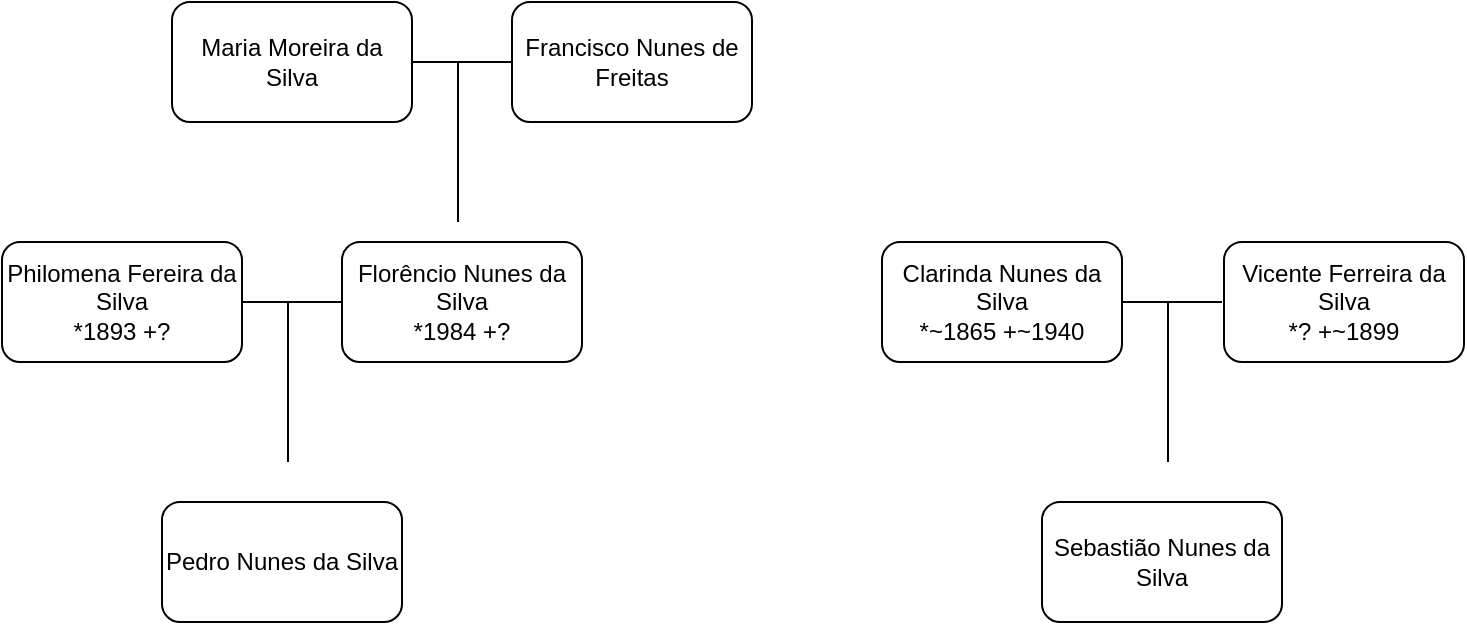 <mxfile version="14.9.8" type="github">
  <diagram id="P9M1zEp0ZCK1OriuUx1H" name="Page-1">
    <mxGraphModel dx="792" dy="529" grid="1" gridSize="10" guides="1" tooltips="1" connect="1" arrows="1" fold="1" page="1" pageScale="1" pageWidth="850" pageHeight="1100" math="0" shadow="0">
      <root>
        <mxCell id="0" />
        <mxCell id="1" parent="0" />
        <mxCell id="tkEbBK-0b4xLNCuqF27Q-1" value="Pedro Nunes da Silva" style="rounded=1;whiteSpace=wrap;html=1;" vertex="1" parent="1">
          <mxGeometry x="80" y="300" width="120" height="60" as="geometry" />
        </mxCell>
        <mxCell id="tkEbBK-0b4xLNCuqF27Q-2" value="Sebastião Nunes da Silva" style="rounded=1;whiteSpace=wrap;html=1;" vertex="1" parent="1">
          <mxGeometry x="520" y="300" width="120" height="60" as="geometry" />
        </mxCell>
        <mxCell id="tkEbBK-0b4xLNCuqF27Q-3" value="&lt;div&gt;Philomena Fereira da Silva&lt;/div&gt;&lt;div&gt;*1893 +?&lt;br&gt;&lt;/div&gt;" style="rounded=1;whiteSpace=wrap;html=1;" vertex="1" parent="1">
          <mxGeometry y="170" width="120" height="60" as="geometry" />
        </mxCell>
        <mxCell id="tkEbBK-0b4xLNCuqF27Q-4" value="&lt;div&gt;Florêncio Nunes da Silva&lt;/div&gt;&lt;div&gt;*1984 +?&lt;br&gt;&lt;/div&gt;" style="rounded=1;whiteSpace=wrap;html=1;" vertex="1" parent="1">
          <mxGeometry x="170" y="170" width="120" height="60" as="geometry" />
        </mxCell>
        <mxCell id="tkEbBK-0b4xLNCuqF27Q-5" value="&lt;div&gt;Clarinda Nunes da Silva&lt;/div&gt;&lt;div&gt;*~1865 +~1940&lt;br&gt;&lt;/div&gt;" style="rounded=1;whiteSpace=wrap;html=1;" vertex="1" parent="1">
          <mxGeometry x="440" y="170" width="120" height="60" as="geometry" />
        </mxCell>
        <mxCell id="tkEbBK-0b4xLNCuqF27Q-6" value="&lt;div&gt;Vicente Ferreira da Silva&lt;/div&gt;&lt;div&gt;*? +~1899&lt;br&gt;&lt;/div&gt;" style="rounded=1;whiteSpace=wrap;html=1;" vertex="1" parent="1">
          <mxGeometry x="611" y="170" width="120" height="60" as="geometry" />
        </mxCell>
        <mxCell id="tkEbBK-0b4xLNCuqF27Q-8" value="Maria Moreira da Silva" style="rounded=1;whiteSpace=wrap;html=1;" vertex="1" parent="1">
          <mxGeometry x="85" y="50" width="120" height="60" as="geometry" />
        </mxCell>
        <mxCell id="tkEbBK-0b4xLNCuqF27Q-9" value="Francisco Nunes de Freitas" style="rounded=1;whiteSpace=wrap;html=1;" vertex="1" parent="1">
          <mxGeometry x="255" y="50" width="120" height="60" as="geometry" />
        </mxCell>
        <mxCell id="tkEbBK-0b4xLNCuqF27Q-12" value="" style="endArrow=none;html=1;exitX=1;exitY=0.5;exitDx=0;exitDy=0;entryX=0;entryY=0.5;entryDx=0;entryDy=0;" edge="1" parent="1" source="tkEbBK-0b4xLNCuqF27Q-3" target="tkEbBK-0b4xLNCuqF27Q-4">
          <mxGeometry width="50" height="50" relative="1" as="geometry">
            <mxPoint x="120" y="225" as="sourcePoint" />
            <mxPoint x="170" y="175" as="targetPoint" />
          </mxGeometry>
        </mxCell>
        <mxCell id="tkEbBK-0b4xLNCuqF27Q-14" value="" style="endArrow=none;html=1;" edge="1" parent="1">
          <mxGeometry width="50" height="50" relative="1" as="geometry">
            <mxPoint x="143" y="280" as="sourcePoint" />
            <mxPoint x="143" y="200" as="targetPoint" />
          </mxGeometry>
        </mxCell>
        <mxCell id="tkEbBK-0b4xLNCuqF27Q-16" value="" style="endArrow=none;html=1;exitX=1;exitY=0.5;exitDx=0;exitDy=0;entryX=0;entryY=0.5;entryDx=0;entryDy=0;" edge="1" parent="1">
          <mxGeometry width="50" height="50" relative="1" as="geometry">
            <mxPoint x="560" y="200" as="sourcePoint" />
            <mxPoint x="610" y="200" as="targetPoint" />
          </mxGeometry>
        </mxCell>
        <mxCell id="tkEbBK-0b4xLNCuqF27Q-17" value="" style="endArrow=none;html=1;" edge="1" parent="1">
          <mxGeometry width="50" height="50" relative="1" as="geometry">
            <mxPoint x="583" y="280" as="sourcePoint" />
            <mxPoint x="583" y="200" as="targetPoint" />
          </mxGeometry>
        </mxCell>
        <mxCell id="tkEbBK-0b4xLNCuqF27Q-18" value="" style="endArrow=none;html=1;exitX=1;exitY=0.5;exitDx=0;exitDy=0;entryX=0;entryY=0.5;entryDx=0;entryDy=0;" edge="1" parent="1">
          <mxGeometry width="50" height="50" relative="1" as="geometry">
            <mxPoint x="205" y="80" as="sourcePoint" />
            <mxPoint x="255" y="80" as="targetPoint" />
          </mxGeometry>
        </mxCell>
        <mxCell id="tkEbBK-0b4xLNCuqF27Q-19" value="" style="endArrow=none;html=1;" edge="1" parent="1">
          <mxGeometry width="50" height="50" relative="1" as="geometry">
            <mxPoint x="228" y="160" as="sourcePoint" />
            <mxPoint x="228" y="80" as="targetPoint" />
          </mxGeometry>
        </mxCell>
      </root>
    </mxGraphModel>
  </diagram>
</mxfile>
